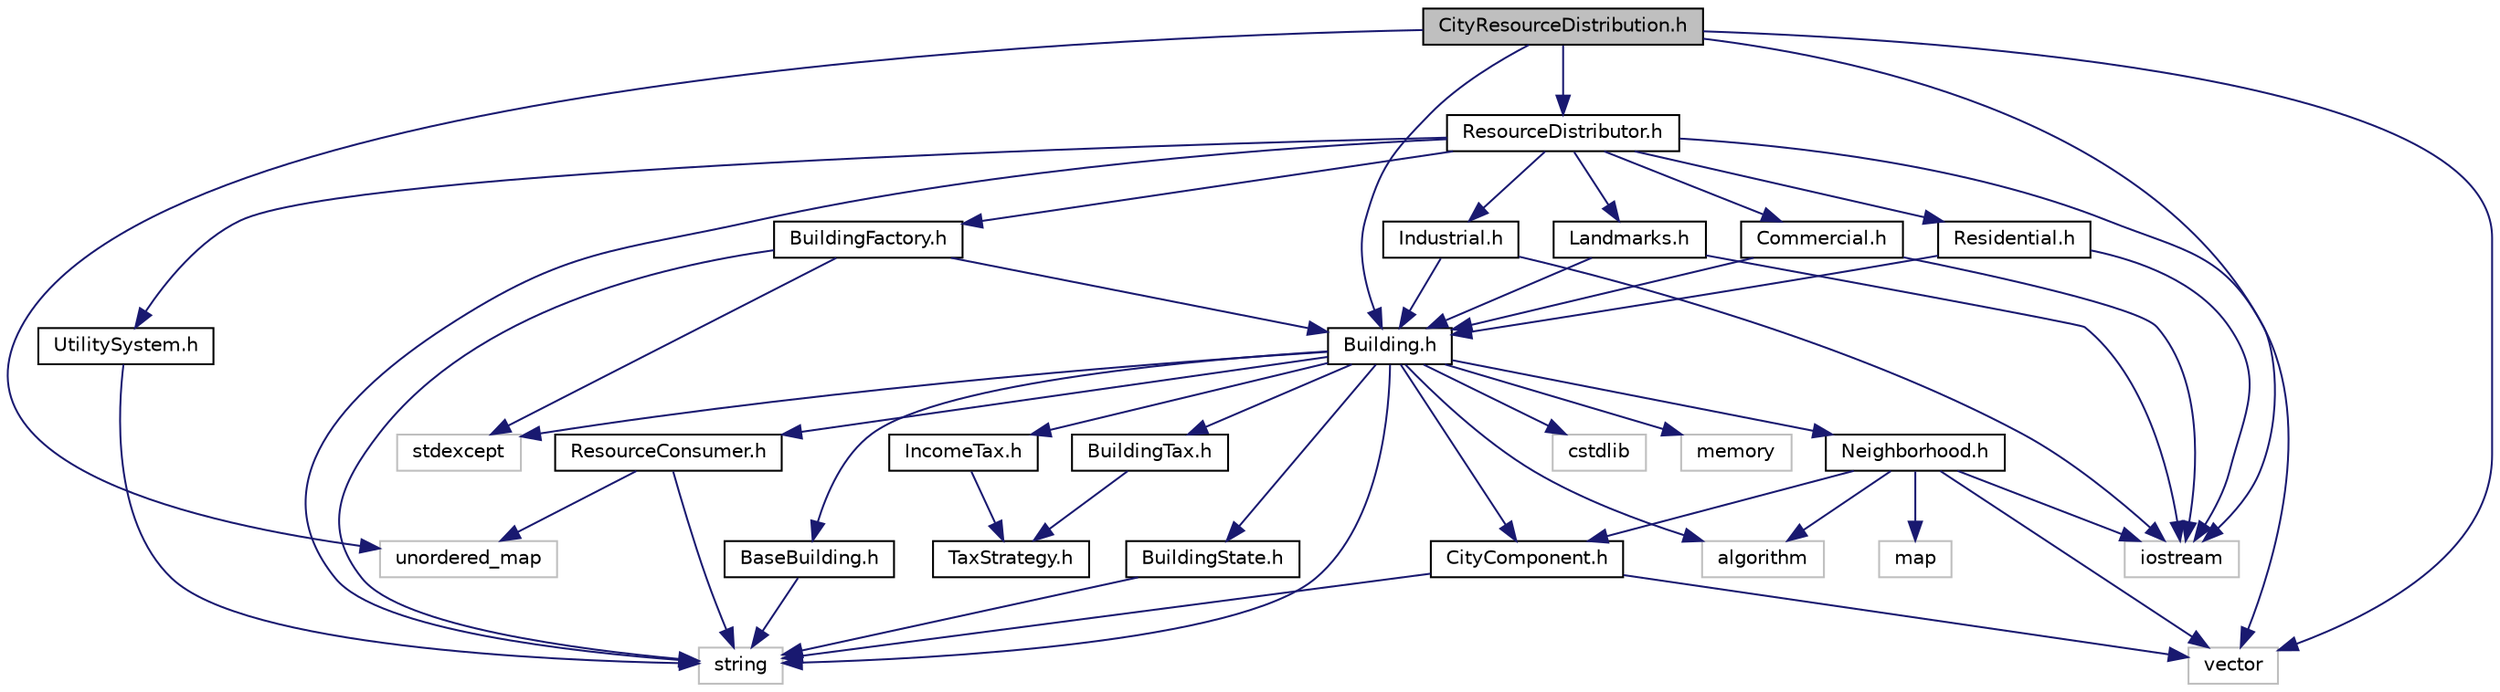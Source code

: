 digraph "CityResourceDistribution.h"
{
 // LATEX_PDF_SIZE
  edge [fontname="Helvetica",fontsize="10",labelfontname="Helvetica",labelfontsize="10"];
  node [fontname="Helvetica",fontsize="10",shape=record];
  Node1 [label="CityResourceDistribution.h",height=0.2,width=0.4,color="black", fillcolor="grey75", style="filled", fontcolor="black",tooltip="Resource distribution management system."];
  Node1 -> Node2 [color="midnightblue",fontsize="10",style="solid",fontname="Helvetica"];
  Node2 [label="ResourceDistributor.h",height=0.2,width=0.4,color="black", fillcolor="white", style="filled",URL="$ResourceDistributor_8h.html",tooltip="Resource distribution system interface."];
  Node2 -> Node3 [color="midnightblue",fontsize="10",style="solid",fontname="Helvetica"];
  Node3 [label="string",height=0.2,width=0.4,color="grey75", fillcolor="white", style="filled",tooltip=" "];
  Node2 -> Node4 [color="midnightblue",fontsize="10",style="solid",fontname="Helvetica"];
  Node4 [label="vector",height=0.2,width=0.4,color="grey75", fillcolor="white", style="filled",tooltip=" "];
  Node2 -> Node5 [color="midnightblue",fontsize="10",style="solid",fontname="Helvetica"];
  Node5 [label="UtilitySystem.h",height=0.2,width=0.4,color="black", fillcolor="white", style="filled",URL="$UtilitySystem_8h.html",tooltip="Abstract interface for resource processing utility systems."];
  Node5 -> Node3 [color="midnightblue",fontsize="10",style="solid",fontname="Helvetica"];
  Node2 -> Node6 [color="midnightblue",fontsize="10",style="solid",fontname="Helvetica"];
  Node6 [label="BuildingFactory.h",height=0.2,width=0.4,color="black", fillcolor="white", style="filled",URL="$BuildingFactory_8h.html",tooltip="Abstract factory class for creating Building objects."];
  Node6 -> Node7 [color="midnightblue",fontsize="10",style="solid",fontname="Helvetica"];
  Node7 [label="Building.h",height=0.2,width=0.4,color="black", fillcolor="white", style="filled",URL="$Building_8h.html",tooltip="Base class for all building types in the city simulation."];
  Node7 -> Node8 [color="midnightblue",fontsize="10",style="solid",fontname="Helvetica"];
  Node8 [label="CityComponent.h",height=0.2,width=0.4,color="black", fillcolor="white", style="filled",URL="$CityComponent_8h.html",tooltip="Defines the base CityComponent class for city structure elements."];
  Node8 -> Node3 [color="midnightblue",fontsize="10",style="solid",fontname="Helvetica"];
  Node8 -> Node4 [color="midnightblue",fontsize="10",style="solid",fontname="Helvetica"];
  Node7 -> Node9 [color="midnightblue",fontsize="10",style="solid",fontname="Helvetica"];
  Node9 [label="BaseBuilding.h",height=0.2,width=0.4,color="black", fillcolor="white", style="filled",URL="$BaseBuilding_8h.html",tooltip="Base interface for all building types."];
  Node9 -> Node3 [color="midnightblue",fontsize="10",style="solid",fontname="Helvetica"];
  Node7 -> Node3 [color="midnightblue",fontsize="10",style="solid",fontname="Helvetica"];
  Node7 -> Node10 [color="midnightblue",fontsize="10",style="solid",fontname="Helvetica"];
  Node10 [label="cstdlib",height=0.2,width=0.4,color="grey75", fillcolor="white", style="filled",tooltip=" "];
  Node7 -> Node11 [color="midnightblue",fontsize="10",style="solid",fontname="Helvetica"];
  Node11 [label="algorithm",height=0.2,width=0.4,color="grey75", fillcolor="white", style="filled",tooltip=" "];
  Node7 -> Node12 [color="midnightblue",fontsize="10",style="solid",fontname="Helvetica"];
  Node12 [label="stdexcept",height=0.2,width=0.4,color="grey75", fillcolor="white", style="filled",tooltip=" "];
  Node7 -> Node13 [color="midnightblue",fontsize="10",style="solid",fontname="Helvetica"];
  Node13 [label="BuildingState.h",height=0.2,width=0.4,color="black", fillcolor="white", style="filled",URL="$BuildingState_8h.html",tooltip="State pattern for building management."];
  Node13 -> Node3 [color="midnightblue",fontsize="10",style="solid",fontname="Helvetica"];
  Node7 -> Node14 [color="midnightblue",fontsize="10",style="solid",fontname="Helvetica"];
  Node14 [label="Neighborhood.h",height=0.2,width=0.4,color="black", fillcolor="white", style="filled",URL="$Neighborhood_8h.html",tooltip="Defines the Neighborhood class for managing city neighborhoods."];
  Node14 -> Node8 [color="midnightblue",fontsize="10",style="solid",fontname="Helvetica"];
  Node14 -> Node15 [color="midnightblue",fontsize="10",style="solid",fontname="Helvetica"];
  Node15 [label="map",height=0.2,width=0.4,color="grey75", fillcolor="white", style="filled",tooltip=" "];
  Node14 -> Node4 [color="midnightblue",fontsize="10",style="solid",fontname="Helvetica"];
  Node14 -> Node11 [color="midnightblue",fontsize="10",style="solid",fontname="Helvetica"];
  Node14 -> Node16 [color="midnightblue",fontsize="10",style="solid",fontname="Helvetica"];
  Node16 [label="iostream",height=0.2,width=0.4,color="grey75", fillcolor="white", style="filled",tooltip=" "];
  Node7 -> Node17 [color="midnightblue",fontsize="10",style="solid",fontname="Helvetica"];
  Node17 [label="memory",height=0.2,width=0.4,color="grey75", fillcolor="white", style="filled",tooltip=" "];
  Node7 -> Node18 [color="midnightblue",fontsize="10",style="solid",fontname="Helvetica"];
  Node18 [label="ResourceConsumer.h",height=0.2,width=0.4,color="black", fillcolor="white", style="filled",URL="$ResourceConsumer_8h.html",tooltip="Interface for resource consuming entities."];
  Node18 -> Node3 [color="midnightblue",fontsize="10",style="solid",fontname="Helvetica"];
  Node18 -> Node19 [color="midnightblue",fontsize="10",style="solid",fontname="Helvetica"];
  Node19 [label="unordered_map",height=0.2,width=0.4,color="grey75", fillcolor="white", style="filled",tooltip=" "];
  Node7 -> Node20 [color="midnightblue",fontsize="10",style="solid",fontname="Helvetica"];
  Node20 [label="BuildingTax.h",height=0.2,width=0.4,color="black", fillcolor="white", style="filled",URL="$BuildingTax_8h.html",tooltip="Tax calculation strategy for buildings."];
  Node20 -> Node21 [color="midnightblue",fontsize="10",style="solid",fontname="Helvetica"];
  Node21 [label="TaxStrategy.h",height=0.2,width=0.4,color="black", fillcolor="white", style="filled",URL="$TaxStrategy_8h.html",tooltip="Defines the interface for different tax calculation strategies."];
  Node7 -> Node22 [color="midnightblue",fontsize="10",style="solid",fontname="Helvetica"];
  Node22 [label="IncomeTax.h",height=0.2,width=0.4,color="black", fillcolor="white", style="filled",URL="$IncomeTax_8h.html",tooltip=" "];
  Node22 -> Node21 [color="midnightblue",fontsize="10",style="solid",fontname="Helvetica"];
  Node6 -> Node3 [color="midnightblue",fontsize="10",style="solid",fontname="Helvetica"];
  Node6 -> Node12 [color="midnightblue",fontsize="10",style="solid",fontname="Helvetica"];
  Node2 -> Node23 [color="midnightblue",fontsize="10",style="solid",fontname="Helvetica"];
  Node23 [label="Residential.h",height=0.2,width=0.4,color="black", fillcolor="white", style="filled",URL="$Residential_8h.html",tooltip="Defines the Residential class for managing residential buildings."];
  Node23 -> Node7 [color="midnightblue",fontsize="10",style="solid",fontname="Helvetica"];
  Node23 -> Node16 [color="midnightblue",fontsize="10",style="solid",fontname="Helvetica"];
  Node2 -> Node24 [color="midnightblue",fontsize="10",style="solid",fontname="Helvetica"];
  Node24 [label="Commercial.h",height=0.2,width=0.4,color="black", fillcolor="white", style="filled",URL="$Commercial_8h.html",tooltip="Commercial building implementation."];
  Node24 -> Node7 [color="midnightblue",fontsize="10",style="solid",fontname="Helvetica"];
  Node24 -> Node16 [color="midnightblue",fontsize="10",style="solid",fontname="Helvetica"];
  Node2 -> Node25 [color="midnightblue",fontsize="10",style="solid",fontname="Helvetica"];
  Node25 [label="Industrial.h",height=0.2,width=0.4,color="black", fillcolor="white", style="filled",URL="$Industrial_8h.html",tooltip=" "];
  Node25 -> Node7 [color="midnightblue",fontsize="10",style="solid",fontname="Helvetica"];
  Node25 -> Node16 [color="midnightblue",fontsize="10",style="solid",fontname="Helvetica"];
  Node2 -> Node26 [color="midnightblue",fontsize="10",style="solid",fontname="Helvetica"];
  Node26 [label="Landmarks.h",height=0.2,width=0.4,color="black", fillcolor="white", style="filled",URL="$Landmarks_8h.html",tooltip="Defines the Landmarks class for representing landmark buildings in a city."];
  Node26 -> Node7 [color="midnightblue",fontsize="10",style="solid",fontname="Helvetica"];
  Node26 -> Node16 [color="midnightblue",fontsize="10",style="solid",fontname="Helvetica"];
  Node1 -> Node7 [color="midnightblue",fontsize="10",style="solid",fontname="Helvetica"];
  Node1 -> Node4 [color="midnightblue",fontsize="10",style="solid",fontname="Helvetica"];
  Node1 -> Node19 [color="midnightblue",fontsize="10",style="solid",fontname="Helvetica"];
  Node1 -> Node16 [color="midnightblue",fontsize="10",style="solid",fontname="Helvetica"];
}
